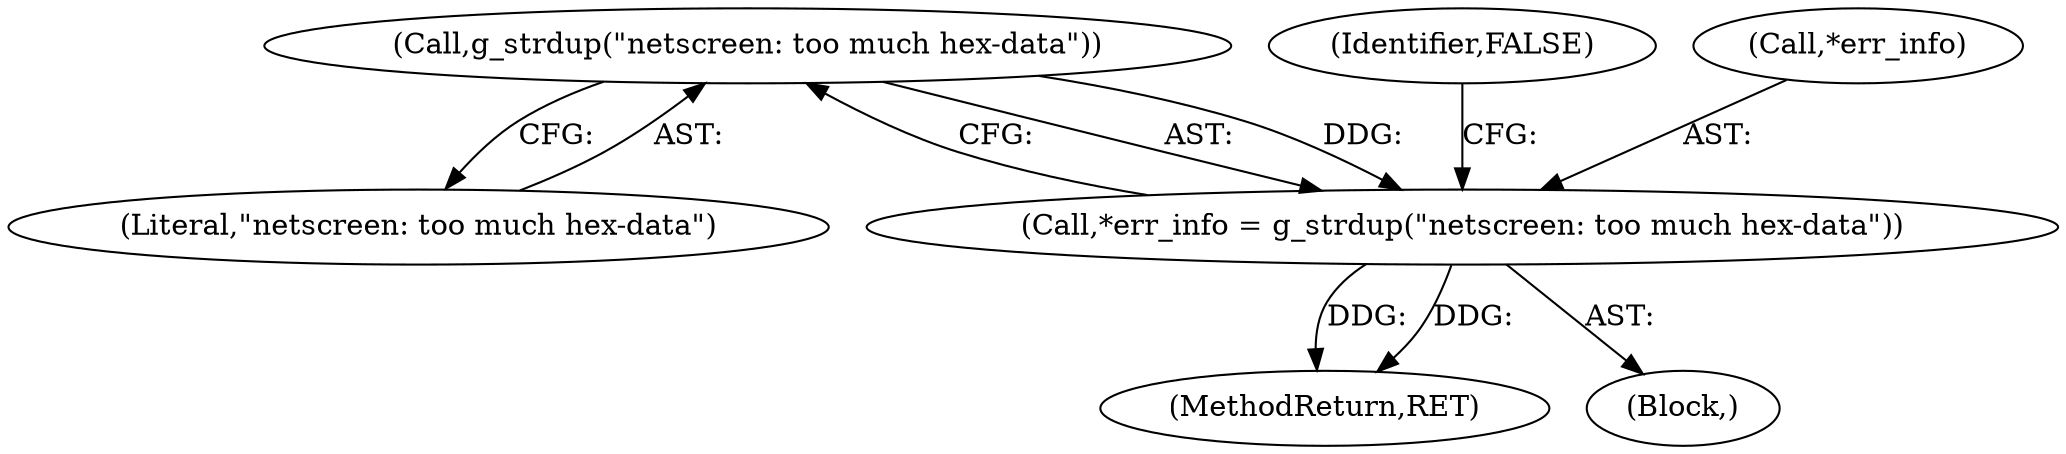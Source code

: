 digraph "0_wireshark_11edc83b98a61e890d7bb01855389d40e984ea82@API" {
"1000344" [label="(Call,g_strdup(\"netscreen: too much hex-data\"))"];
"1000341" [label="(Call,*err_info = g_strdup(\"netscreen: too much hex-data\"))"];
"1000347" [label="(Identifier,FALSE)"];
"1000342" [label="(Call,*err_info)"];
"1000341" [label="(Call,*err_info = g_strdup(\"netscreen: too much hex-data\"))"];
"1000345" [label="(Literal,\"netscreen: too much hex-data\")"];
"1000422" [label="(MethodReturn,RET)"];
"1000344" [label="(Call,g_strdup(\"netscreen: too much hex-data\"))"];
"1000336" [label="(Block,)"];
"1000344" -> "1000341"  [label="AST: "];
"1000344" -> "1000345"  [label="CFG: "];
"1000345" -> "1000344"  [label="AST: "];
"1000341" -> "1000344"  [label="CFG: "];
"1000344" -> "1000341"  [label="DDG: "];
"1000341" -> "1000336"  [label="AST: "];
"1000342" -> "1000341"  [label="AST: "];
"1000347" -> "1000341"  [label="CFG: "];
"1000341" -> "1000422"  [label="DDG: "];
"1000341" -> "1000422"  [label="DDG: "];
}
